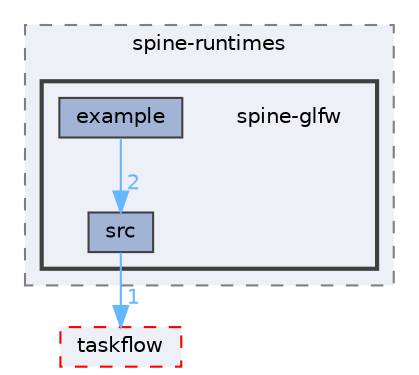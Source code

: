 digraph "external/spine-runtimes/spine-glfw"
{
 // LATEX_PDF_SIZE
  bgcolor="transparent";
  edge [fontname=Helvetica,fontsize=10,labelfontname=Helvetica,labelfontsize=10];
  node [fontname=Helvetica,fontsize=10,shape=box,height=0.2,width=0.4];
  compound=true
  subgraph clusterdir_94c52e4671823048607ba4e9620d2ef0 {
    graph [ bgcolor="#edf0f7", pencolor="grey50", label="spine-runtimes", fontname=Helvetica,fontsize=10 style="filled,dashed", URL="dir_94c52e4671823048607ba4e9620d2ef0.html",tooltip=""]
  subgraph clusterdir_e9c0742148d7bfc10821c9826744bc4d {
    graph [ bgcolor="#edf0f7", pencolor="grey25", label="", fontname=Helvetica,fontsize=10 style="filled,bold", URL="dir_e9c0742148d7bfc10821c9826744bc4d.html",tooltip=""]
    dir_e9c0742148d7bfc10821c9826744bc4d [shape=plaintext, label="spine-glfw"];
  dir_1dccf3081cd248bfe2c3d2dd7e9a5550 [label="example", fillcolor="#a2b4d6", color="grey25", style="filled", URL="dir_1dccf3081cd248bfe2c3d2dd7e9a5550.html",tooltip=""];
  dir_c86d0b0498f84411b2c3342a7f08c0a9 [label="src", fillcolor="#a2b4d6", color="grey25", style="filled", URL="dir_c86d0b0498f84411b2c3342a7f08c0a9.html",tooltip=""];
  }
  }
  dir_a586d2919c2294cf68ed57ec5a464d2f [label="taskflow", fillcolor="#edf0f7", color="red", style="filled,dashed", URL="dir_a586d2919c2294cf68ed57ec5a464d2f.html",tooltip="root taskflow include dir"];
  dir_1dccf3081cd248bfe2c3d2dd7e9a5550->dir_c86d0b0498f84411b2c3342a7f08c0a9 [headlabel="2", labeldistance=1.5 headhref="dir_000261_000768.html" href="dir_000261_000768.html" color="steelblue1" fontcolor="steelblue1"];
  dir_c86d0b0498f84411b2c3342a7f08c0a9->dir_a586d2919c2294cf68ed57ec5a464d2f [headlabel="1", labeldistance=1.5 headhref="dir_000768_000819.html" href="dir_000768_000819.html" color="steelblue1" fontcolor="steelblue1"];
}

